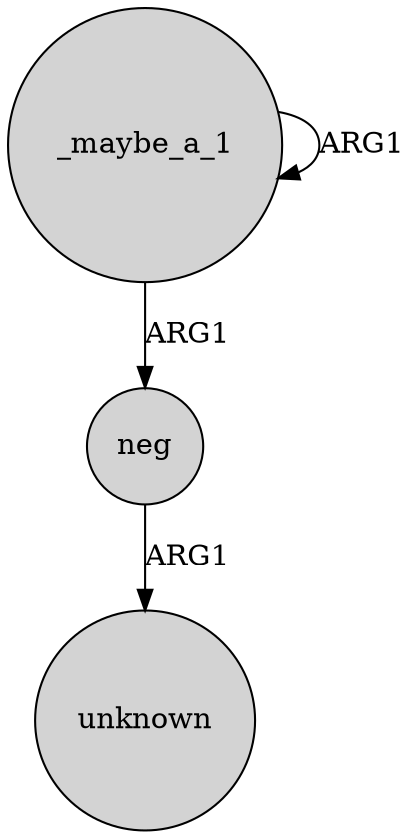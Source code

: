 digraph {
	node [shape=circle style=filled]
	_maybe_a_1 -> neg [label=ARG1]
	_maybe_a_1 -> _maybe_a_1 [label=ARG1]
	neg -> unknown [label=ARG1]
}
